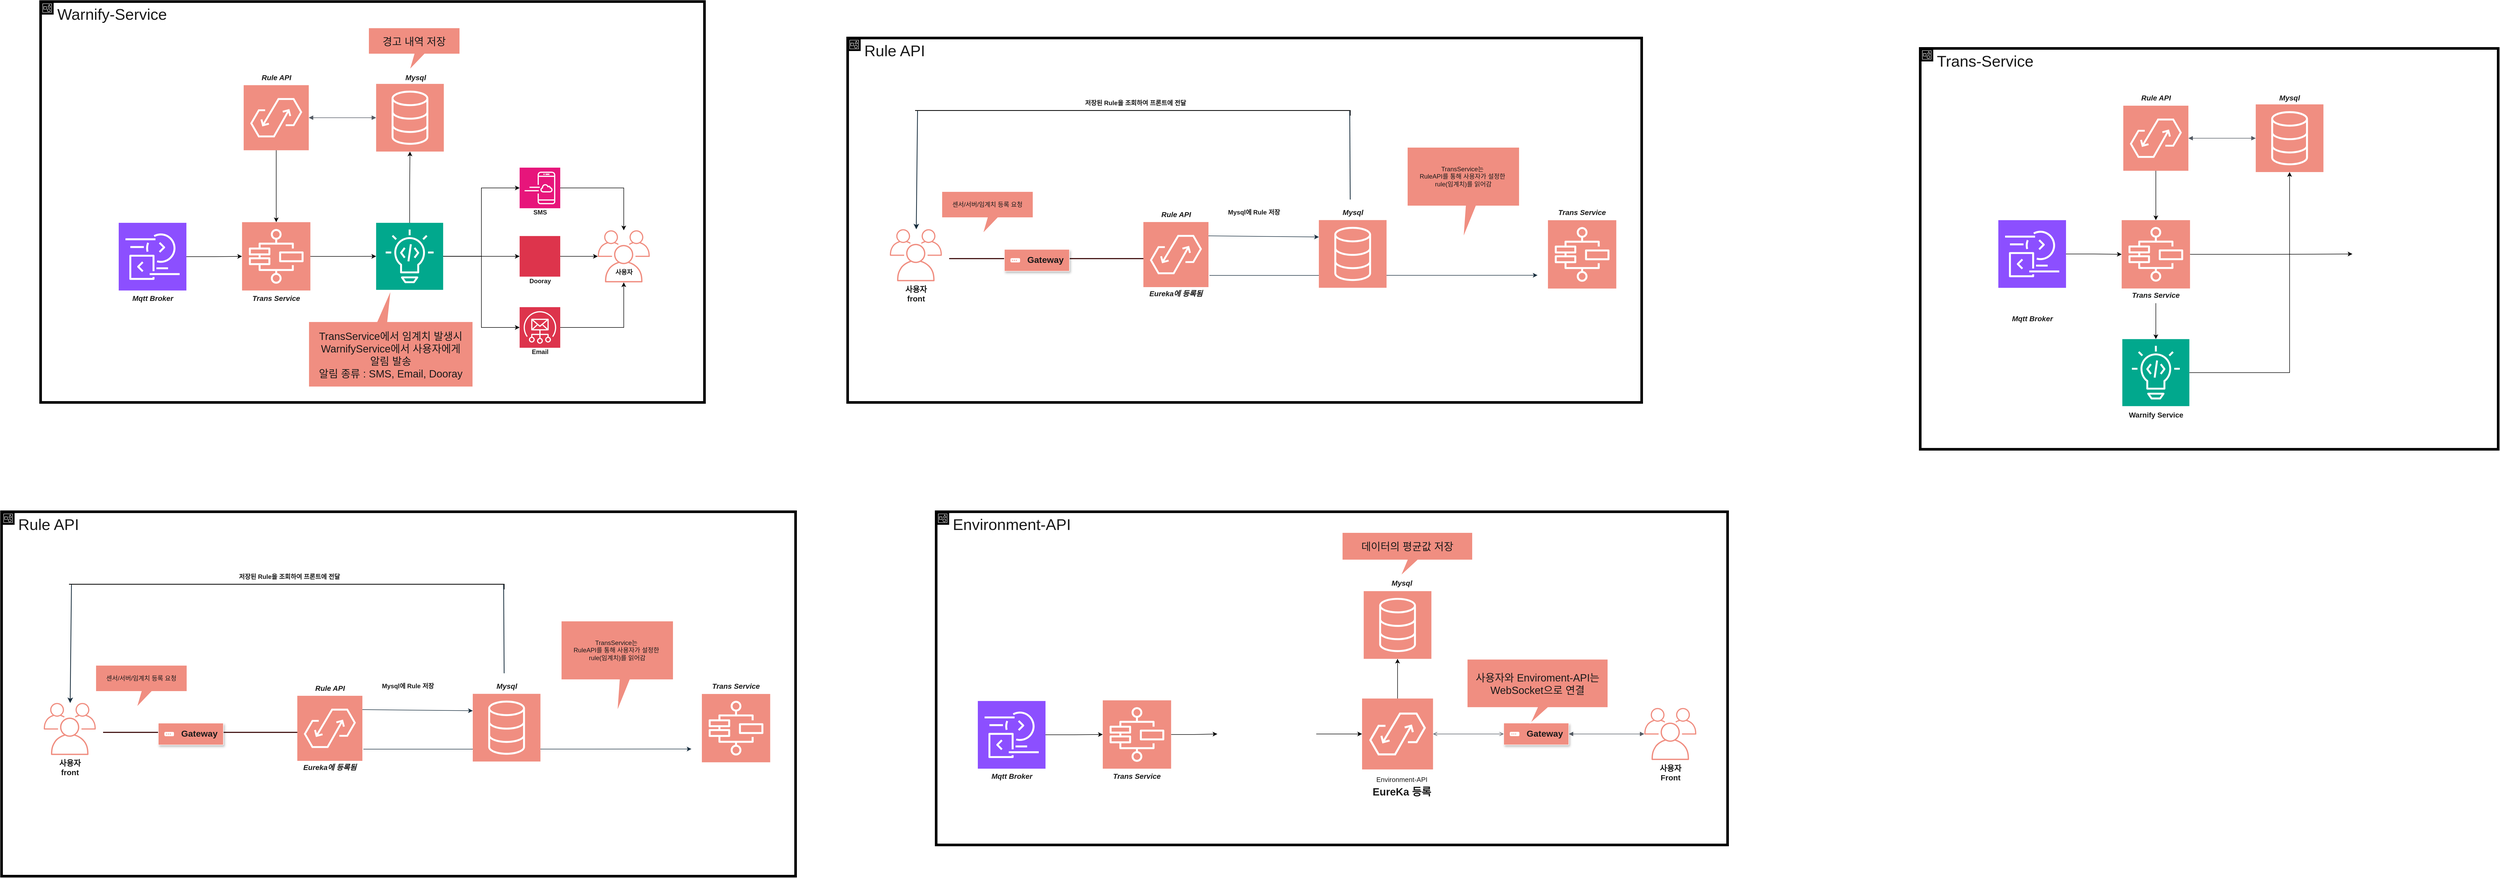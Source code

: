 <mxfile version="27.1.4" pages="2">
  <diagram id="6_MRbrQv16TPBseHlP9C" name="페이지-1">
    <mxGraphModel dx="6780" dy="6220" grid="1" gridSize="10" guides="1" tooltips="1" connect="1" arrows="1" fold="1" page="1" pageScale="1" pageWidth="1600" pageHeight="900" math="0" shadow="0">
      <root>
        <mxCell id="0" />
        <mxCell id="1" parent="0" />
        <mxCell id="sI1st9zM_oRKqp5dQTi6-2" value="&lt;font style=&quot;font-size: 30px;&quot;&gt;Rule API&lt;/font&gt;" style="points=[[0,0],[0.25,0],[0.5,0],[0.75,0],[1,0],[1,0.25],[1,0.5],[1,0.75],[1,1],[0.75,1],[0.5,1],[0.25,1],[0,1],[0,0.75],[0,0.5],[0,0.25]];outlineConnect=0;html=1;whiteSpace=wrap;fontSize=12;fontStyle=0;container=1;pointerEvents=0;collapsible=0;recursiveResize=0;shape=mxgraph.aws4.group;grIcon=mxgraph.aws4.group_account;strokeColor=#000000;fillColor=none;verticalAlign=top;align=left;spacingLeft=30;fontColor=#1A1A1A;dashed=0;labelBackgroundColor=none;strokeWidth=5;" parent="1" vertex="1">
          <mxGeometry x="45" y="-770" width="1525" height="700" as="geometry" />
        </mxCell>
        <mxCell id="sI1st9zM_oRKqp5dQTi6-6" value="&lt;b&gt;&lt;font style=&quot;font-size: 15px;&quot;&gt;사용자&lt;br&gt;&lt;/font&gt;&lt;/b&gt;&lt;div&gt;&lt;b&gt;&lt;font style=&quot;font-size: 15px;&quot;&gt;front&lt;/font&gt;&lt;/b&gt;&lt;/div&gt;" style="sketch=0;outlineConnect=0;fontColor=#1A1A1A;strokeColor=none;fillColor=#F08E81;dashed=0;verticalLabelPosition=bottom;verticalAlign=top;align=center;html=1;fontSize=12;fontStyle=0;aspect=fixed;shape=mxgraph.aws4.illustration_users;pointerEvents=1;labelBackgroundColor=none;" parent="sI1st9zM_oRKqp5dQTi6-2" vertex="1">
          <mxGeometry x="81" y="367.25" width="100" height="100" as="geometry" />
        </mxCell>
        <mxCell id="RRJUKaXo5ImgAqwBO_Rm-33" value="TransService는&amp;nbsp;&lt;br&gt;RuleAPI를 통해 사용자가 설정한&amp;nbsp;&lt;div&gt;rule(임계치)를 읽어감&lt;/div&gt;" style="shape=callout;whiteSpace=wrap;html=1;perimeter=calloutPerimeter;size=60;position=0.52;labelBackgroundColor=none;fillColor=#F08E81;strokeColor=#FFFFFF;fontColor=#1A1A1A;" parent="sI1st9zM_oRKqp5dQTi6-2" vertex="1">
          <mxGeometry x="1075" y="210" width="215" height="172.5" as="geometry" />
        </mxCell>
        <mxCell id="sI1st9zM_oRKqp5dQTi6-14" value="" style="endArrow=classic;html=1;rounded=0;fontStyle=1;exitX=0;exitY=0.5;exitDx=0;exitDy=0;exitPerimeter=0;labelBackgroundColor=none;strokeColor=#182E3E;fontColor=default;entryX=0;entryY=0.25;entryDx=0;entryDy=0;entryPerimeter=0;" parent="sI1st9zM_oRKqp5dQTi6-2" target="sI1st9zM_oRKqp5dQTi6-33" edge="1">
          <mxGeometry width="50" height="50" relative="1" as="geometry">
            <mxPoint x="691.5" y="380.0" as="sourcePoint" />
            <mxPoint x="868" y="380.0" as="targetPoint" />
          </mxGeometry>
        </mxCell>
        <mxCell id="sI1st9zM_oRKqp5dQTi6-15" value="" style="endArrow=classic;html=1;rounded=0;fontStyle=1;labelBackgroundColor=none;strokeColor=#182E3E;fontColor=default;entryX=0.076;entryY=0.695;entryDx=0;entryDy=0;entryPerimeter=0;" parent="sI1st9zM_oRKqp5dQTi6-2" edge="1">
          <mxGeometry width="50" height="50" relative="1" as="geometry">
            <mxPoint x="695" y="456" as="sourcePoint" />
            <mxPoint x="1324.975" y="455.719" as="targetPoint" />
            <Array as="points">
              <mxPoint x="745" y="456" />
              <mxPoint x="845" y="456" />
            </Array>
          </mxGeometry>
        </mxCell>
        <mxCell id="sI1st9zM_oRKqp5dQTi6-19" value="" style="line;strokeWidth=2;html=1;labelBackgroundColor=none;fillColor=#F08E81;strokeColor=#330000;fontColor=#1A1A1A;" parent="sI1st9zM_oRKqp5dQTi6-2" vertex="1">
          <mxGeometry x="195" y="418.75" width="375" height="10" as="geometry" />
        </mxCell>
        <mxCell id="RRJUKaXo5ImgAqwBO_Rm-9" value="" style="strokeColor=#FFFFFF;shadow=1;strokeWidth=1;rounded=1;absoluteArcSize=1;arcSize=2;labelBackgroundColor=none;fillColor=#F08E81;fontColor=#1A1A1A;" parent="sI1st9zM_oRKqp5dQTi6-2" vertex="1">
          <mxGeometry x="301" y="406" width="125" height="42" as="geometry" />
        </mxCell>
        <mxCell id="RRJUKaXo5ImgAqwBO_Rm-10" value="&lt;font style=&quot;font-size: 17px;&quot;&gt;&lt;b style=&quot;&quot;&gt;Gateway&lt;/b&gt;&lt;/font&gt;" style="sketch=0;dashed=0;connectable=0;html=1;fillColor=#F08E81;strokeColor=none;shape=mxgraph.gcp2.gateway;part=1;labelPosition=right;verticalLabelPosition=middle;align=left;verticalAlign=middle;spacingLeft=5;fontSize=12;labelBackgroundColor=none;fontColor=#1A1A1A;" parent="RRJUKaXo5ImgAqwBO_Rm-9" vertex="1">
          <mxGeometry y="0.5" width="32" height="32" relative="1" as="geometry">
            <mxPoint x="5" y="-16" as="offset" />
          </mxGeometry>
        </mxCell>
        <mxCell id="sI1st9zM_oRKqp5dQTi6-20" value="&lt;div&gt;센서/서버/임계치 등록 요청&lt;/div&gt;" style="shape=callout;whiteSpace=wrap;html=1;perimeter=calloutPerimeter;position2=0.45;labelBackgroundColor=none;fillColor=#F08E81;strokeColor=#FFFFFF;fontColor=#1A1A1A;" parent="sI1st9zM_oRKqp5dQTi6-2" vertex="1">
          <mxGeometry x="181" y="295" width="175" height="80" as="geometry" />
        </mxCell>
        <mxCell id="sI1st9zM_oRKqp5dQTi6-21" value="Mysql에 Rule 저장" style="text;html=1;align=center;verticalAlign=middle;whiteSpace=wrap;rounded=0;fontStyle=1;labelBackgroundColor=none;fontColor=#1A1A1A;" parent="sI1st9zM_oRKqp5dQTi6-2" vertex="1">
          <mxGeometry x="693" y="320" width="175" height="30" as="geometry" />
        </mxCell>
        <mxCell id="sI1st9zM_oRKqp5dQTi6-25" value="저장된 Rule을 조회하여 프론트에 전달" style="text;html=1;align=center;verticalAlign=middle;whiteSpace=wrap;rounded=0;fontStyle=1;labelBackgroundColor=none;fontColor=#1A1A1A;" parent="sI1st9zM_oRKqp5dQTi6-2" vertex="1">
          <mxGeometry x="432.5" y="110" width="240" height="30" as="geometry" />
        </mxCell>
        <mxCell id="sI1st9zM_oRKqp5dQTi6-27" value="" style="sketch=0;points=[[0,0,0],[0.25,0,0],[0.5,0,0],[0.75,0,0],[1,0,0],[0,1,0],[0.25,1,0],[0.5,1,0],[0.75,1,0],[1,1,0],[0,0.25,0],[0,0.5,0],[0,0.75,0],[1,0.25,0],[1,0.5,0],[1,0.75,0]];outlineConnect=0;fontColor=#1A1A1A;fillColor=#F08E81;strokeColor=#FFFFFF;dashed=0;verticalLabelPosition=bottom;verticalAlign=top;align=center;html=1;fontSize=12;fontStyle=0;aspect=fixed;shape=mxgraph.aws4.resourceIcon;resIcon=mxgraph.aws4.step_functions;labelBackgroundColor=none;" parent="sI1st9zM_oRKqp5dQTi6-2" vertex="1">
          <mxGeometry x="1345" y="350" width="131.25" height="131.25" as="geometry" />
        </mxCell>
        <mxCell id="sI1st9zM_oRKqp5dQTi6-28" value="&lt;span style=&quot;font-size: 14px;&quot;&gt;&lt;b&gt;&lt;i&gt;Trans Service&lt;/i&gt;&lt;/b&gt;&lt;/span&gt;" style="text;html=1;align=center;verticalAlign=middle;whiteSpace=wrap;rounded=0;labelBackgroundColor=none;fontColor=#1A1A1A;" parent="sI1st9zM_oRKqp5dQTi6-2" vertex="1">
          <mxGeometry x="1358.12" y="320" width="105" height="30" as="geometry" />
        </mxCell>
        <mxCell id="sI1st9zM_oRKqp5dQTi6-31" value="" style="group;labelBackgroundColor=none;fontColor=#1A1A1A;" parent="sI1st9zM_oRKqp5dQTi6-2" vertex="1" connectable="0">
          <mxGeometry x="568" y="323.5" width="125" height="182.5" as="geometry" />
        </mxCell>
        <mxCell id="sI1st9zM_oRKqp5dQTi6-8" value="" style="sketch=0;points=[[0,0,0],[0.25,0,0],[0.5,0,0],[0.75,0,0],[1,0,0],[0,1,0],[0.25,1,0],[0.5,1,0],[0.75,1,0],[1,1,0],[0,0.25,0],[0,0.5,0],[0,0.75,0],[1,0.25,0],[1,0.5,0],[1,0.75,0]];outlineConnect=0;fontColor=#1A1A1A;fillColor=#F08E81;strokeColor=#FFFFFF;dashed=0;verticalLabelPosition=bottom;verticalAlign=top;align=center;html=1;fontSize=12;fontStyle=0;aspect=fixed;shape=mxgraph.aws4.resourceIcon;resIcon=mxgraph.aws4.appflow;labelBackgroundColor=none;" parent="sI1st9zM_oRKqp5dQTi6-31" vertex="1">
          <mxGeometry y="30" width="125" height="125" as="geometry" />
        </mxCell>
        <mxCell id="sI1st9zM_oRKqp5dQTi6-11" value="&lt;font style=&quot;font-size: 14px;&quot;&gt;&lt;b&gt;&lt;i&gt;Rule API&lt;/i&gt;&lt;/b&gt;&lt;/font&gt;" style="text;html=1;align=center;verticalAlign=middle;whiteSpace=wrap;rounded=0;labelBackgroundColor=none;fontColor=#1A1A1A;" parent="sI1st9zM_oRKqp5dQTi6-31" vertex="1">
          <mxGeometry x="32.5" width="60" height="30" as="geometry" />
        </mxCell>
        <mxCell id="sI1st9zM_oRKqp5dQTi6-17" value="&lt;font style=&quot;font-size: 14px;&quot;&gt;&lt;b&gt;&lt;i&gt;Eureka에 등록됨&lt;/i&gt;&lt;/b&gt;&lt;/font&gt;" style="text;html=1;align=center;verticalAlign=middle;whiteSpace=wrap;rounded=0;labelBackgroundColor=none;fontColor=#1A1A1A;" parent="sI1st9zM_oRKqp5dQTi6-31" vertex="1">
          <mxGeometry x="2.25" y="152.5" width="120.5" height="30" as="geometry" />
        </mxCell>
        <mxCell id="sI1st9zM_oRKqp5dQTi6-23" value="" style="shape=partialRectangle;whiteSpace=wrap;html=1;top=0;left=0;fillColor=none;direction=west;rotation=0;flipV=0;flipH=1;labelBackgroundColor=none;strokeColor=#000000;fontColor=#1A1A1A;strokeWidth=1.5;" parent="sI1st9zM_oRKqp5dQTi6-2" vertex="1">
          <mxGeometry x="130" y="139" width="835" height="9.099" as="geometry" />
        </mxCell>
        <mxCell id="sI1st9zM_oRKqp5dQTi6-24" value="" style="endArrow=classic;html=1;rounded=0;labelBackgroundColor=none;strokeColor=#182E3E;fontColor=default;strokeWidth=1.5;" parent="sI1st9zM_oRKqp5dQTi6-2" target="sI1st9zM_oRKqp5dQTi6-6" edge="1">
          <mxGeometry width="50" height="50" relative="1" as="geometry">
            <mxPoint x="134" y="139.91" as="sourcePoint" />
            <mxPoint x="134" y="240" as="targetPoint" />
          </mxGeometry>
        </mxCell>
        <mxCell id="sI1st9zM_oRKqp5dQTi6-26" value="" style="endArrow=none;html=1;rounded=0;labelBackgroundColor=none;strokeColor=#182E3E;fontColor=default;strokeWidth=1.5;" parent="sI1st9zM_oRKqp5dQTi6-2" edge="1">
          <mxGeometry width="50" height="50" relative="1" as="geometry">
            <mxPoint x="965" y="310" as="sourcePoint" />
            <mxPoint x="964" y="139.91" as="targetPoint" />
          </mxGeometry>
        </mxCell>
        <mxCell id="sI1st9zM_oRKqp5dQTi6-33" value="" style="sketch=0;points=[[0,0,0],[0.25,0,0],[0.5,0,0],[0.75,0,0],[1,0,0],[0,1,0],[0.25,1,0],[0.5,1,0],[0.75,1,0],[1,1,0],[0,0.25,0],[0,0.5,0],[0,0.75,0],[1,0.25,0],[1,0.5,0],[1,0.75,0]];outlineConnect=0;fontColor=#1A1A1A;fillColor=#F08E81;strokeColor=#FFFFFF;dashed=0;verticalLabelPosition=bottom;verticalAlign=top;align=center;html=1;fontSize=12;fontStyle=0;aspect=fixed;shape=mxgraph.aws4.resourceIcon;resIcon=mxgraph.aws4.database;labelBackgroundColor=none;" parent="sI1st9zM_oRKqp5dQTi6-2" vertex="1">
          <mxGeometry x="905" y="349.75" width="130" height="130" as="geometry" />
        </mxCell>
        <mxCell id="sI1st9zM_oRKqp5dQTi6-34" value="&lt;span style=&quot;font-size: 14px;&quot;&gt;&lt;b&gt;&lt;i&gt;Mysql&lt;/i&gt;&lt;/b&gt;&lt;/span&gt;" style="text;html=1;align=center;verticalAlign=middle;whiteSpace=wrap;rounded=0;labelBackgroundColor=none;fontColor=#1A1A1A;" parent="sI1st9zM_oRKqp5dQTi6-2" vertex="1">
          <mxGeometry x="917.5" y="319.75" width="105" height="30" as="geometry" />
        </mxCell>
        <mxCell id="zJGVWxS1CItOh0kWSi4w-1" value="&lt;font style=&quot;font-size: 30px;&quot;&gt;Warnify-Service&lt;/font&gt;" style="points=[[0,0],[0.25,0],[0.5,0],[0.75,0],[1,0],[1,0.25],[1,0.5],[1,0.75],[1,1],[0.75,1],[0.5,1],[0.25,1],[0,1],[0,0.75],[0,0.5],[0,0.25]];outlineConnect=0;html=1;whiteSpace=wrap;fontSize=12;fontStyle=0;container=1;pointerEvents=0;collapsible=0;recursiveResize=0;shape=mxgraph.aws4.group;grIcon=mxgraph.aws4.group_account;strokeColor=#000000;fillColor=none;verticalAlign=top;align=left;spacingLeft=30;fontColor=#1A1A1A;dashed=0;labelBackgroundColor=none;strokeWidth=5;" vertex="1" parent="1">
          <mxGeometry x="120" y="-1750" width="1275" height="770" as="geometry" />
        </mxCell>
        <mxCell id="zJGVWxS1CItOh0kWSi4w-2" value="" style="sketch=0;outlineConnect=0;fontColor=#1A1A1A;strokeColor=none;fillColor=#F08E81;dashed=0;verticalLabelPosition=bottom;verticalAlign=top;align=center;html=1;fontSize=12;fontStyle=0;aspect=fixed;shape=mxgraph.aws4.illustration_users;pointerEvents=1;labelBackgroundColor=none;" vertex="1" parent="zJGVWxS1CItOh0kWSi4w-1">
          <mxGeometry x="1070" y="439.37" width="100" height="100" as="geometry" />
        </mxCell>
        <mxCell id="zJGVWxS1CItOh0kWSi4w-3" value="&lt;font style=&quot;font-size: 20px;&quot;&gt;TransService에서 임계치 발생시&lt;/font&gt;&lt;div&gt;&lt;font style=&quot;font-size: 20px;&quot;&gt;WarnifyService에서 사용자에게&lt;/font&gt;&lt;/div&gt;&lt;div&gt;&lt;font style=&quot;font-size: 20px;&quot;&gt;알림 발송&lt;/font&gt;&lt;/div&gt;&lt;div&gt;&lt;font style=&quot;font-size: 20px;&quot;&gt;알림 종류 : SMS, Email, Dooray&lt;/font&gt;&lt;/div&gt;" style="shape=callout;whiteSpace=wrap;html=1;perimeter=calloutPerimeter;size=60;position=0.52;labelBackgroundColor=none;fillColor=#F08E81;strokeColor=#FFFFFF;fontColor=#1A1A1A;direction=west;" vertex="1" parent="zJGVWxS1CItOh0kWSi4w-1">
          <mxGeometry x="515.01" y="555" width="315" height="185" as="geometry" />
        </mxCell>
        <mxCell id="zJGVWxS1CItOh0kWSi4w-10" value="사용자" style="text;html=1;align=center;verticalAlign=middle;whiteSpace=wrap;rounded=0;fontStyle=1;labelBackgroundColor=none;fontColor=#1A1A1A;" vertex="1" parent="zJGVWxS1CItOh0kWSi4w-1">
          <mxGeometry x="1097.5" y="511.74" width="45" height="16.63" as="geometry" />
        </mxCell>
        <mxCell id="zJGVWxS1CItOh0kWSi4w-12" value="" style="sketch=0;points=[[0,0,0],[0.25,0,0],[0.5,0,0],[0.75,0,0],[1,0,0],[0,1,0],[0.25,1,0],[0.5,1,0],[0.75,1,0],[1,1,0],[0,0.25,0],[0,0.5,0],[0,0.75,0],[1,0.25,0],[1,0.5,0],[1,0.75,0]];outlineConnect=0;fontColor=#1A1A1A;fillColor=#F08E81;strokeColor=#FFFFFF;dashed=0;verticalLabelPosition=bottom;verticalAlign=top;align=center;html=1;fontSize=12;fontStyle=0;aspect=fixed;shape=mxgraph.aws4.resourceIcon;resIcon=mxgraph.aws4.step_functions;labelBackgroundColor=none;" vertex="1" parent="zJGVWxS1CItOh0kWSi4w-1">
          <mxGeometry x="386.88" y="423.75" width="131.25" height="131.25" as="geometry" />
        </mxCell>
        <mxCell id="zJGVWxS1CItOh0kWSi4w-13" value="&lt;span style=&quot;font-size: 14px;&quot;&gt;&lt;b&gt;&lt;i&gt;Trans Service&lt;/i&gt;&lt;/b&gt;&lt;/span&gt;" style="text;html=1;align=center;verticalAlign=middle;whiteSpace=wrap;rounded=0;labelBackgroundColor=none;fontColor=#1A1A1A;" vertex="1" parent="zJGVWxS1CItOh0kWSi4w-1">
          <mxGeometry x="400.01" y="555" width="105" height="30" as="geometry" />
        </mxCell>
        <mxCell id="zJGVWxS1CItOh0kWSi4w-14" value="" style="group;labelBackgroundColor=none;fontColor=#1A1A1A;" vertex="1" connectable="0" parent="zJGVWxS1CItOh0kWSi4w-1">
          <mxGeometry x="390.01" y="130.62" width="125" height="182.5" as="geometry" />
        </mxCell>
        <mxCell id="zJGVWxS1CItOh0kWSi4w-15" value="" style="sketch=0;points=[[0,0,0],[0.25,0,0],[0.5,0,0],[0.75,0,0],[1,0,0],[0,1,0],[0.25,1,0],[0.5,1,0],[0.75,1,0],[1,1,0],[0,0.25,0],[0,0.5,0],[0,0.75,0],[1,0.25,0],[1,0.5,0],[1,0.75,0]];outlineConnect=0;fontColor=#1A1A1A;fillColor=#F08E81;strokeColor=#FFFFFF;dashed=0;verticalLabelPosition=bottom;verticalAlign=top;align=center;html=1;fontSize=12;fontStyle=0;aspect=fixed;shape=mxgraph.aws4.resourceIcon;resIcon=mxgraph.aws4.appflow;labelBackgroundColor=none;" vertex="1" parent="zJGVWxS1CItOh0kWSi4w-14">
          <mxGeometry y="30" width="125" height="125" as="geometry" />
        </mxCell>
        <mxCell id="zJGVWxS1CItOh0kWSi4w-16" value="&lt;font style=&quot;font-size: 14px;&quot;&gt;&lt;b&gt;&lt;i&gt;Rule API&lt;/i&gt;&lt;/b&gt;&lt;/font&gt;" style="text;html=1;align=center;verticalAlign=middle;whiteSpace=wrap;rounded=0;labelBackgroundColor=none;fontColor=#1A1A1A;" vertex="1" parent="zJGVWxS1CItOh0kWSi4w-14">
          <mxGeometry x="32.5" width="60" height="30" as="geometry" />
        </mxCell>
        <mxCell id="zJGVWxS1CItOh0kWSi4w-21" value="" style="sketch=0;points=[[0,0,0],[0.25,0,0],[0.5,0,0],[0.75,0,0],[1,0,0],[0,1,0],[0.25,1,0],[0.5,1,0],[0.75,1,0],[1,1,0],[0,0.25,0],[0,0.5,0],[0,0.75,0],[1,0.25,0],[1,0.5,0],[1,0.75,0]];outlineConnect=0;fontColor=#1A1A1A;fillColor=#F08E81;strokeColor=#FFFFFF;dashed=0;verticalLabelPosition=bottom;verticalAlign=top;align=center;html=1;fontSize=12;fontStyle=0;aspect=fixed;shape=mxgraph.aws4.resourceIcon;resIcon=mxgraph.aws4.database;labelBackgroundColor=none;" vertex="1" parent="zJGVWxS1CItOh0kWSi4w-1">
          <mxGeometry x="644.38" y="158.12" width="130" height="130" as="geometry" />
        </mxCell>
        <mxCell id="zJGVWxS1CItOh0kWSi4w-22" value="&lt;span style=&quot;font-size: 14px;&quot;&gt;&lt;b&gt;&lt;i&gt;Mysql&lt;/i&gt;&lt;/b&gt;&lt;/span&gt;" style="text;html=1;align=center;verticalAlign=middle;whiteSpace=wrap;rounded=0;labelBackgroundColor=none;fontColor=#1A1A1A;" vertex="1" parent="zJGVWxS1CItOh0kWSi4w-1">
          <mxGeometry x="668.13" y="130.62" width="105" height="30" as="geometry" />
        </mxCell>
        <mxCell id="zJGVWxS1CItOh0kWSi4w-40" style="edgeStyle=orthogonalEdgeStyle;rounded=0;orthogonalLoop=1;jettySize=auto;html=1;" edge="1" parent="zJGVWxS1CItOh0kWSi4w-1" source="zJGVWxS1CItOh0kWSi4w-26" target="zJGVWxS1CItOh0kWSi4w-24">
          <mxGeometry relative="1" as="geometry" />
        </mxCell>
        <mxCell id="zJGVWxS1CItOh0kWSi4w-26" value="" style="sketch=0;points=[[0,0,0],[0.25,0,0],[0.5,0,0],[0.75,0,0],[1,0,0],[0,1,0],[0.25,1,0],[0.5,1,0],[0.75,1,0],[1,1,0],[0,0.25,0],[0,0.5,0],[0,0.75,0],[1,0.25,0],[1,0.5,0],[1,0.75,0]];outlineConnect=0;fontColor=#232F3E;fillColor=#01A88D;strokeColor=#ffffff;dashed=0;verticalLabelPosition=bottom;verticalAlign=top;align=center;html=1;fontSize=12;fontStyle=0;aspect=fixed;shape=mxgraph.aws4.resourceIcon;resIcon=mxgraph.aws4.codeguru_2;" vertex="1" parent="zJGVWxS1CItOh0kWSi4w-1">
          <mxGeometry x="644.38" y="425" width="128.75" height="128.75" as="geometry" />
        </mxCell>
        <mxCell id="zJGVWxS1CItOh0kWSi4w-33" style="edgeStyle=orthogonalEdgeStyle;rounded=0;orthogonalLoop=1;jettySize=auto;html=1;" edge="1" parent="zJGVWxS1CItOh0kWSi4w-1" source="zJGVWxS1CItOh0kWSi4w-27" target="zJGVWxS1CItOh0kWSi4w-12">
          <mxGeometry relative="1" as="geometry" />
        </mxCell>
        <mxCell id="zJGVWxS1CItOh0kWSi4w-27" value="" style="sketch=0;points=[[0,0,0],[0.25,0,0],[0.5,0,0],[0.75,0,0],[1,0,0],[0,1,0],[0.25,1,0],[0.5,1,0],[0.75,1,0],[1,1,0],[0,0.25,0],[0,0.5,0],[0,0.75,0],[1,0.25,0],[1,0.5,0],[1,0.75,0]];outlineConnect=0;fontColor=#232F3E;fillColor=#8C4FFF;strokeColor=#ffffff;dashed=0;verticalLabelPosition=bottom;verticalAlign=top;align=center;html=1;fontSize=12;fontStyle=0;aspect=fixed;shape=mxgraph.aws4.resourceIcon;resIcon=mxgraph.aws4.data_exchange;" vertex="1" parent="zJGVWxS1CItOh0kWSi4w-1">
          <mxGeometry x="150" y="425" width="130" height="130" as="geometry" />
        </mxCell>
        <mxCell id="zJGVWxS1CItOh0kWSi4w-28" value="&lt;span style=&quot;font-size: 14px;&quot;&gt;&lt;b&gt;&lt;i&gt;Mqtt Broker&lt;/i&gt;&lt;/b&gt;&lt;/span&gt;" style="text;html=1;align=center;verticalAlign=middle;whiteSpace=wrap;rounded=0;labelBackgroundColor=none;fontColor=#1A1A1A;" vertex="1" parent="zJGVWxS1CItOh0kWSi4w-1">
          <mxGeometry x="162.5" y="555" width="105" height="30" as="geometry" />
        </mxCell>
        <mxCell id="zJGVWxS1CItOh0kWSi4w-46" style="edgeStyle=orthogonalEdgeStyle;rounded=0;orthogonalLoop=1;jettySize=auto;html=1;" edge="1" parent="zJGVWxS1CItOh0kWSi4w-1" source="zJGVWxS1CItOh0kWSi4w-30" target="zJGVWxS1CItOh0kWSi4w-2">
          <mxGeometry relative="1" as="geometry" />
        </mxCell>
        <mxCell id="zJGVWxS1CItOh0kWSi4w-30" value="" style="sketch=0;points=[[0,0,0],[0.25,0,0],[0.5,0,0],[0.75,0,0],[1,0,0],[0,1,0],[0.25,1,0],[0.5,1,0],[0.75,1,0],[1,1,0],[0,0.25,0],[0,0.5,0],[0,0.75,0],[1,0.25,0],[1,0.5,0],[1,0.75,0]];outlineConnect=0;fontColor=#232F3E;fillColor=#E7157B;strokeColor=#ffffff;dashed=0;verticalLabelPosition=bottom;verticalAlign=top;align=center;html=1;fontSize=12;fontStyle=0;aspect=fixed;shape=mxgraph.aws4.resourceIcon;resIcon=mxgraph.aws4.mobile_application;" vertex="1" parent="zJGVWxS1CItOh0kWSi4w-1">
          <mxGeometry x="920" y="319" width="78" height="78" as="geometry" />
        </mxCell>
        <mxCell id="zJGVWxS1CItOh0kWSi4w-44" style="edgeStyle=orthogonalEdgeStyle;rounded=0;orthogonalLoop=1;jettySize=auto;html=1;" edge="1" parent="zJGVWxS1CItOh0kWSi4w-1" source="zJGVWxS1CItOh0kWSi4w-24" target="zJGVWxS1CItOh0kWSi4w-2">
          <mxGeometry relative="1" as="geometry" />
        </mxCell>
        <mxCell id="zJGVWxS1CItOh0kWSi4w-24" value="" style="sketch=0;points=[[0,0,0],[0.25,0,0],[0.5,0,0],[0.75,0,0],[1,0,0],[0,1,0],[0.25,1,0],[0.5,1,0],[0.75,1,0],[1,1,0],[0,0.25,0],[0,0.5,0],[0,0.75,0],[1,0.25,0],[1,0.5,0],[1,0.75,0]];outlineConnect=0;fontColor=#232F3E;fillColor=#DD344C;strokeColor=#ffffff;dashed=0;verticalLabelPosition=bottom;verticalAlign=top;align=center;html=1;fontSize=12;fontStyle=0;aspect=fixed;shape=mxgraph.aws4.resourceIcon;resIcon=mxgraph.aws4.end_user_messaging;" vertex="1" parent="zJGVWxS1CItOh0kWSi4w-1">
          <mxGeometry x="920" y="450.37" width="78" height="78" as="geometry" />
        </mxCell>
        <mxCell id="zJGVWxS1CItOh0kWSi4w-45" style="edgeStyle=orthogonalEdgeStyle;rounded=0;orthogonalLoop=1;jettySize=auto;html=1;" edge="1" parent="zJGVWxS1CItOh0kWSi4w-1" source="zJGVWxS1CItOh0kWSi4w-23" target="zJGVWxS1CItOh0kWSi4w-2">
          <mxGeometry relative="1" as="geometry" />
        </mxCell>
        <mxCell id="zJGVWxS1CItOh0kWSi4w-23" value="" style="sketch=0;points=[[0,0,0],[0.25,0,0],[0.5,0,0],[0.75,0,0],[1,0,0],[0,1,0],[0.25,1,0],[0.5,1,0],[0.75,1,0],[1,1,0],[0,0.25,0],[0,0.5,0],[0,0.75,0],[1,0.25,0],[1,0.5,0],[1,0.75,0]];outlineConnect=0;fontColor=#232F3E;fillColor=#DD344C;strokeColor=#ffffff;dashed=0;verticalLabelPosition=bottom;verticalAlign=top;align=center;html=1;fontSize=12;fontStyle=0;aspect=fixed;shape=mxgraph.aws4.resourceIcon;resIcon=mxgraph.aws4.simple_email_service;" vertex="1" parent="zJGVWxS1CItOh0kWSi4w-1">
          <mxGeometry x="920" y="587" width="78" height="78" as="geometry" />
        </mxCell>
        <mxCell id="zJGVWxS1CItOh0kWSi4w-34" style="edgeStyle=orthogonalEdgeStyle;rounded=0;orthogonalLoop=1;jettySize=auto;html=1;entryX=0;entryY=0.5;entryDx=0;entryDy=0;entryPerimeter=0;" edge="1" parent="zJGVWxS1CItOh0kWSi4w-1" source="zJGVWxS1CItOh0kWSi4w-12" target="zJGVWxS1CItOh0kWSi4w-26">
          <mxGeometry relative="1" as="geometry" />
        </mxCell>
        <mxCell id="zJGVWxS1CItOh0kWSi4w-35" style="edgeStyle=orthogonalEdgeStyle;rounded=0;orthogonalLoop=1;jettySize=auto;html=1;" edge="1" parent="zJGVWxS1CItOh0kWSi4w-1" source="zJGVWxS1CItOh0kWSi4w-15" target="zJGVWxS1CItOh0kWSi4w-12">
          <mxGeometry relative="1" as="geometry" />
        </mxCell>
        <mxCell id="zJGVWxS1CItOh0kWSi4w-36" value="" style="edgeStyle=orthogonalEdgeStyle;html=1;endArrow=block;elbow=vertical;startArrow=block;startFill=1;endFill=1;strokeColor=#545B64;rounded=0;entryX=0;entryY=0.5;entryDx=0;entryDy=0;entryPerimeter=0;exitX=1;exitY=0.5;exitDx=0;exitDy=0;exitPerimeter=0;" edge="1" parent="zJGVWxS1CItOh0kWSi4w-1" source="zJGVWxS1CItOh0kWSi4w-15" target="zJGVWxS1CItOh0kWSi4w-21">
          <mxGeometry width="100" relative="1" as="geometry">
            <mxPoint x="660" y="495" as="sourcePoint" />
            <mxPoint x="760" y="495" as="targetPoint" />
          </mxGeometry>
        </mxCell>
        <mxCell id="zJGVWxS1CItOh0kWSi4w-39" style="edgeStyle=orthogonalEdgeStyle;rounded=0;orthogonalLoop=1;jettySize=auto;html=1;entryX=0;entryY=0.5;entryDx=0;entryDy=0;entryPerimeter=0;" edge="1" parent="zJGVWxS1CItOh0kWSi4w-1" source="zJGVWxS1CItOh0kWSi4w-26" target="zJGVWxS1CItOh0kWSi4w-30">
          <mxGeometry relative="1" as="geometry" />
        </mxCell>
        <mxCell id="zJGVWxS1CItOh0kWSi4w-41" style="edgeStyle=orthogonalEdgeStyle;rounded=0;orthogonalLoop=1;jettySize=auto;html=1;entryX=0;entryY=0.5;entryDx=0;entryDy=0;entryPerimeter=0;" edge="1" parent="zJGVWxS1CItOh0kWSi4w-1" source="zJGVWxS1CItOh0kWSi4w-26" target="zJGVWxS1CItOh0kWSi4w-23">
          <mxGeometry relative="1" as="geometry" />
        </mxCell>
        <mxCell id="zJGVWxS1CItOh0kWSi4w-47" value="SMS" style="text;html=1;align=center;verticalAlign=middle;whiteSpace=wrap;rounded=0;fontStyle=1;labelBackgroundColor=none;fontColor=#1A1A1A;" vertex="1" parent="zJGVWxS1CItOh0kWSi4w-1">
          <mxGeometry x="936.5" y="397" width="45" height="16.63" as="geometry" />
        </mxCell>
        <mxCell id="zJGVWxS1CItOh0kWSi4w-48" value="Dooray" style="text;html=1;align=center;verticalAlign=middle;whiteSpace=wrap;rounded=0;fontStyle=1;labelBackgroundColor=none;fontColor=#1A1A1A;" vertex="1" parent="zJGVWxS1CItOh0kWSi4w-1">
          <mxGeometry x="936.5" y="528.37" width="45" height="16.63" as="geometry" />
        </mxCell>
        <mxCell id="zJGVWxS1CItOh0kWSi4w-49" value="Email" style="text;html=1;align=center;verticalAlign=middle;whiteSpace=wrap;rounded=0;fontStyle=1;labelBackgroundColor=none;fontColor=#1A1A1A;" vertex="1" parent="zJGVWxS1CItOh0kWSi4w-1">
          <mxGeometry x="936.5" y="665" width="45" height="16.63" as="geometry" />
        </mxCell>
        <mxCell id="zJGVWxS1CItOh0kWSi4w-53" style="edgeStyle=orthogonalEdgeStyle;rounded=0;orthogonalLoop=1;jettySize=auto;html=1;exitX=0.5;exitY=0;exitDx=0;exitDy=0;exitPerimeter=0;entryX=0.5;entryY=1;entryDx=0;entryDy=0;entryPerimeter=0;" edge="1" parent="zJGVWxS1CItOh0kWSi4w-1" source="zJGVWxS1CItOh0kWSi4w-26" target="zJGVWxS1CItOh0kWSi4w-21">
          <mxGeometry relative="1" as="geometry" />
        </mxCell>
        <mxCell id="zJGVWxS1CItOh0kWSi4w-89" value="&lt;font style=&quot;font-size: 20px;&quot;&gt;경고 내역 저장&lt;/font&gt;" style="shape=callout;whiteSpace=wrap;html=1;perimeter=calloutPerimeter;position2=0.45;labelBackgroundColor=none;fillColor=#F08E81;strokeColor=#FFFFFF;fontColor=#1A1A1A;" vertex="1" parent="zJGVWxS1CItOh0kWSi4w-1">
          <mxGeometry x="630" y="50.62" width="175" height="80" as="geometry" />
        </mxCell>
        <mxCell id="zJGVWxS1CItOh0kWSi4w-55" value="&lt;font style=&quot;font-size: 30px;&quot;&gt;Environment-API&lt;/font&gt;" style="points=[[0,0],[0.25,0],[0.5,0],[0.75,0],[1,0],[1,0.25],[1,0.5],[1,0.75],[1,1],[0.75,1],[0.5,1],[0.25,1],[0,1],[0,0.75],[0,0.5],[0,0.25]];outlineConnect=0;html=1;whiteSpace=wrap;fontSize=12;fontStyle=0;container=1;pointerEvents=0;collapsible=0;recursiveResize=0;shape=mxgraph.aws4.group;grIcon=mxgraph.aws4.group_account;strokeColor=#000000;fillColor=none;verticalAlign=top;align=left;spacingLeft=30;fontColor=#1A1A1A;dashed=0;labelBackgroundColor=none;strokeWidth=5;" vertex="1" parent="1">
          <mxGeometry x="1840" y="-770" width="1520" height="640" as="geometry" />
        </mxCell>
        <mxCell id="zJGVWxS1CItOh0kWSi4w-56" value="&lt;b&gt;&lt;font style=&quot;font-size: 15px;&quot;&gt;사용자&lt;br&gt;&lt;/font&gt;&lt;/b&gt;&lt;div&gt;&lt;b&gt;&lt;font style=&quot;font-size: 15px;&quot;&gt;Front&lt;/font&gt;&lt;/b&gt;&lt;/div&gt;" style="sketch=0;outlineConnect=0;fontColor=#1A1A1A;strokeColor=none;fillColor=#F08E81;dashed=0;verticalLabelPosition=bottom;verticalAlign=top;align=center;html=1;fontSize=12;fontStyle=0;aspect=fixed;shape=mxgraph.aws4.illustration_users;pointerEvents=1;labelBackgroundColor=none;" vertex="1" parent="zJGVWxS1CItOh0kWSi4w-55">
          <mxGeometry x="1360" y="376.86" width="100" height="100" as="geometry" />
        </mxCell>
        <mxCell id="zJGVWxS1CItOh0kWSi4w-61" value="" style="strokeColor=#FFFFFF;shadow=1;strokeWidth=1;rounded=1;absoluteArcSize=1;arcSize=2;labelBackgroundColor=none;fillColor=#F08E81;fontColor=#1A1A1A;" vertex="1" parent="zJGVWxS1CItOh0kWSi4w-55">
          <mxGeometry x="1090" y="405.86" width="125" height="42" as="geometry" />
        </mxCell>
        <mxCell id="zJGVWxS1CItOh0kWSi4w-62" value="&lt;font style=&quot;font-size: 17px;&quot;&gt;&lt;b style=&quot;&quot;&gt;Gateway&lt;/b&gt;&lt;/font&gt;" style="sketch=0;dashed=0;connectable=0;html=1;fillColor=#F08E81;strokeColor=none;shape=mxgraph.gcp2.gateway;part=1;labelPosition=right;verticalLabelPosition=middle;align=left;verticalAlign=middle;spacingLeft=5;fontSize=12;labelBackgroundColor=none;fontColor=#1A1A1A;" vertex="1" parent="zJGVWxS1CItOh0kWSi4w-61">
          <mxGeometry y="0.5" width="32" height="32" relative="1" as="geometry">
            <mxPoint x="5" y="-16" as="offset" />
          </mxGeometry>
        </mxCell>
        <mxCell id="zJGVWxS1CItOh0kWSi4w-63" value="&lt;font style=&quot;font-size: 20px;&quot;&gt;사용자와 Enviroment-API는&lt;/font&gt;&lt;div&gt;&lt;font style=&quot;font-size: 20px;&quot;&gt;WebSocket으로 연결&lt;/font&gt;&lt;/div&gt;" style="shape=callout;whiteSpace=wrap;html=1;perimeter=calloutPerimeter;position2=0.45;labelBackgroundColor=none;fillColor=#F08E81;strokeColor=#FFFFFF;fontColor=#1A1A1A;" vertex="1" parent="zJGVWxS1CItOh0kWSi4w-55">
          <mxGeometry x="1020" y="283.42" width="270" height="122.44" as="geometry" />
        </mxCell>
        <mxCell id="zJGVWxS1CItOh0kWSi4w-64" value="&lt;font style=&quot;font-size: 20px;&quot;&gt;EureKa 등록&lt;/font&gt;" style="text;html=1;align=center;verticalAlign=middle;whiteSpace=wrap;rounded=0;fontStyle=1;labelBackgroundColor=none;fontColor=#1A1A1A;" vertex="1" parent="zJGVWxS1CItOh0kWSi4w-55">
          <mxGeometry x="806.5" y="522.44" width="175" height="30" as="geometry" />
        </mxCell>
        <mxCell id="zJGVWxS1CItOh0kWSi4w-230" style="edgeStyle=orthogonalEdgeStyle;rounded=0;orthogonalLoop=1;jettySize=auto;html=1;entryX=0;entryY=0.5;entryDx=0;entryDy=0;" edge="1" parent="zJGVWxS1CItOh0kWSi4w-55" source="zJGVWxS1CItOh0kWSi4w-66" target="zJGVWxS1CItOh0kWSi4w-229">
          <mxGeometry relative="1" as="geometry" />
        </mxCell>
        <mxCell id="zJGVWxS1CItOh0kWSi4w-66" value="" style="sketch=0;points=[[0,0,0],[0.25,0,0],[0.5,0,0],[0.75,0,0],[1,0,0],[0,1,0],[0.25,1,0],[0.5,1,0],[0.75,1,0],[1,1,0],[0,0.25,0],[0,0.5,0],[0,0.75,0],[1,0.25,0],[1,0.5,0],[1,0.75,0]];outlineConnect=0;fontColor=#1A1A1A;fillColor=#F08E81;strokeColor=#FFFFFF;dashed=0;verticalLabelPosition=bottom;verticalAlign=top;align=center;html=1;fontSize=12;fontStyle=0;aspect=fixed;shape=mxgraph.aws4.resourceIcon;resIcon=mxgraph.aws4.step_functions;labelBackgroundColor=none;" vertex="1" parent="zJGVWxS1CItOh0kWSi4w-55">
          <mxGeometry x="320" y="362.19" width="131.25" height="131.25" as="geometry" />
        </mxCell>
        <mxCell id="zJGVWxS1CItOh0kWSi4w-67" value="&lt;span style=&quot;font-size: 14px;&quot;&gt;&lt;b&gt;&lt;i&gt;Trans Service&lt;/i&gt;&lt;/b&gt;&lt;/span&gt;" style="text;html=1;align=center;verticalAlign=middle;whiteSpace=wrap;rounded=0;labelBackgroundColor=none;fontColor=#1A1A1A;" vertex="1" parent="zJGVWxS1CItOh0kWSi4w-55">
          <mxGeometry x="333.13" y="493.44" width="105" height="30" as="geometry" />
        </mxCell>
        <mxCell id="zJGVWxS1CItOh0kWSi4w-75" value="" style="sketch=0;points=[[0,0,0],[0.25,0,0],[0.5,0,0],[0.75,0,0],[1,0,0],[0,1,0],[0.25,1,0],[0.5,1,0],[0.75,1,0],[1,1,0],[0,0.25,0],[0,0.5,0],[0,0.75,0],[1,0.25,0],[1,0.5,0],[1,0.75,0]];outlineConnect=0;fontColor=#1A1A1A;fillColor=#F08E81;strokeColor=#FFFFFF;dashed=0;verticalLabelPosition=bottom;verticalAlign=top;align=center;html=1;fontSize=12;fontStyle=0;aspect=fixed;shape=mxgraph.aws4.resourceIcon;resIcon=mxgraph.aws4.database;labelBackgroundColor=none;" vertex="1" parent="zJGVWxS1CItOh0kWSi4w-55">
          <mxGeometry x="821.14" y="152.44" width="130" height="130" as="geometry" />
        </mxCell>
        <mxCell id="zJGVWxS1CItOh0kWSi4w-76" value="&lt;span style=&quot;font-size: 14px;&quot;&gt;&lt;b&gt;&lt;i&gt;Mysql&lt;/i&gt;&lt;/b&gt;&lt;/span&gt;" style="text;html=1;align=center;verticalAlign=middle;whiteSpace=wrap;rounded=0;labelBackgroundColor=none;fontColor=#1A1A1A;" vertex="1" parent="zJGVWxS1CItOh0kWSi4w-55">
          <mxGeometry x="841.5" y="122.44" width="105" height="30" as="geometry" />
        </mxCell>
        <mxCell id="zJGVWxS1CItOh0kWSi4w-77" value="" style="group;labelBackgroundColor=none;fontColor=#1A1A1A;" vertex="1" connectable="0" parent="zJGVWxS1CItOh0kWSi4w-55">
          <mxGeometry x="818" y="324.88" width="152" height="205.87" as="geometry" />
        </mxCell>
        <mxCell id="zJGVWxS1CItOh0kWSi4w-78" value="" style="sketch=0;points=[[0,0,0],[0.25,0,0],[0.5,0,0],[0.75,0,0],[1,0,0],[0,1,0],[0.25,1,0],[0.5,1,0],[0.75,1,0],[1,1,0],[0,0.25,0],[0,0.5,0],[0,0.75,0],[1,0.25,0],[1,0.5,0],[1,0.75,0]];outlineConnect=0;fontColor=#1A1A1A;fillColor=#F08E81;strokeColor=#FFFFFF;dashed=0;verticalLabelPosition=bottom;verticalAlign=top;align=center;html=1;fontSize=12;fontStyle=0;aspect=fixed;shape=mxgraph.aws4.resourceIcon;resIcon=mxgraph.aws4.appflow;labelBackgroundColor=none;" vertex="1" parent="zJGVWxS1CItOh0kWSi4w-77">
          <mxGeometry y="33.842" width="136.274" height="136.274" as="geometry" />
        </mxCell>
        <mxCell id="zJGVWxS1CItOh0kWSi4w-80" value="&lt;span style=&quot;text-align: left;&quot;&gt;&lt;font style=&quot;font-size: 13px;&quot;&gt;Environment-API&lt;/font&gt;&lt;/span&gt;" style="text;html=1;align=center;verticalAlign=middle;whiteSpace=wrap;rounded=0;labelBackgroundColor=none;fontColor=#1A1A1A;" vertex="1" parent="zJGVWxS1CItOh0kWSi4w-77">
          <mxGeometry x="2.736" y="172.028" width="146.528" height="33.842" as="geometry" />
        </mxCell>
        <mxCell id="zJGVWxS1CItOh0kWSi4w-84" style="edgeStyle=orthogonalEdgeStyle;rounded=0;orthogonalLoop=1;jettySize=auto;html=1;" edge="1" parent="zJGVWxS1CItOh0kWSi4w-55" source="zJGVWxS1CItOh0kWSi4w-78" target="zJGVWxS1CItOh0kWSi4w-75">
          <mxGeometry relative="1" as="geometry" />
        </mxCell>
        <mxCell id="zJGVWxS1CItOh0kWSi4w-85" value="" style="edgeStyle=orthogonalEdgeStyle;htmDepartman barl=1;endArrow=open;elbow=vertical;startArrow=open;startFill=0;endFill=0;strokeColor=#545B64;rounded=0;exitX=1;exitY=0.5;exitDx=0;exitDy=0;exitPerimeter=0;entryX=0;entryY=0.5;entryDx=0;entryDy=0;" edge="1" parent="zJGVWxS1CItOh0kWSi4w-55" source="zJGVWxS1CItOh0kWSi4w-78" target="zJGVWxS1CItOh0kWSi4w-61">
          <mxGeometry width="100" relative="1" as="geometry">
            <mxPoint x="1280" y="522.44" as="sourcePoint" />
            <mxPoint x="1080" y="426.44" as="targetPoint" />
          </mxGeometry>
        </mxCell>
        <mxCell id="zJGVWxS1CItOh0kWSi4w-86" value="" style="edgeStyle=orthogonalEdgeStyle;html=1;endArrow=block;elbow=vertical;startArrow=block;startFill=1;endFill=1;strokeColor=#545B64;rounded=0;exitX=1;exitY=0.5;exitDx=0;exitDy=0;" edge="1" parent="zJGVWxS1CItOh0kWSi4w-55" source="zJGVWxS1CItOh0kWSi4w-61" target="zJGVWxS1CItOh0kWSi4w-56">
          <mxGeometry width="100" relative="1" as="geometry">
            <mxPoint x="1130" y="512.44" as="sourcePoint" />
            <mxPoint x="1230" y="512.44" as="targetPoint" />
          </mxGeometry>
        </mxCell>
        <mxCell id="zJGVWxS1CItOh0kWSi4w-90" value="&lt;span style=&quot;font-size: 20px;&quot;&gt;데이터의 평균값 저장&lt;/span&gt;" style="shape=callout;whiteSpace=wrap;html=1;perimeter=calloutPerimeter;position2=0.45;labelBackgroundColor=none;fillColor=#F08E81;strokeColor=#FFFFFF;fontColor=#1A1A1A;" vertex="1" parent="zJGVWxS1CItOh0kWSi4w-55">
          <mxGeometry x="780" y="40" width="250" height="82.44" as="geometry" />
        </mxCell>
        <mxCell id="zJGVWxS1CItOh0kWSi4w-93" style="edgeStyle=orthogonalEdgeStyle;rounded=0;orthogonalLoop=1;jettySize=auto;html=1;" edge="1" parent="zJGVWxS1CItOh0kWSi4w-55" source="zJGVWxS1CItOh0kWSi4w-91" target="zJGVWxS1CItOh0kWSi4w-66">
          <mxGeometry relative="1" as="geometry" />
        </mxCell>
        <mxCell id="zJGVWxS1CItOh0kWSi4w-91" value="" style="sketch=0;points=[[0,0,0],[0.25,0,0],[0.5,0,0],[0.75,0,0],[1,0,0],[0,1,0],[0.25,1,0],[0.5,1,0],[0.75,1,0],[1,1,0],[0,0.25,0],[0,0.5,0],[0,0.75,0],[1,0.25,0],[1,0.5,0],[1,0.75,0]];outlineConnect=0;fontColor=#232F3E;fillColor=#8C4FFF;strokeColor=#ffffff;dashed=0;verticalLabelPosition=bottom;verticalAlign=top;align=center;html=1;fontSize=12;fontStyle=0;aspect=fixed;shape=mxgraph.aws4.resourceIcon;resIcon=mxgraph.aws4.data_exchange;" vertex="1" parent="zJGVWxS1CItOh0kWSi4w-55">
          <mxGeometry x="80" y="363.44" width="130" height="130" as="geometry" />
        </mxCell>
        <mxCell id="zJGVWxS1CItOh0kWSi4w-92" value="&lt;span style=&quot;font-size: 14px;&quot;&gt;&lt;b&gt;&lt;i&gt;Mqtt Broker&lt;/i&gt;&lt;/b&gt;&lt;/span&gt;" style="text;html=1;align=center;verticalAlign=middle;whiteSpace=wrap;rounded=0;labelBackgroundColor=none;fontColor=#1A1A1A;" vertex="1" parent="zJGVWxS1CItOh0kWSi4w-55">
          <mxGeometry x="92.5" y="493.44" width="105" height="30" as="geometry" />
        </mxCell>
        <mxCell id="zJGVWxS1CItOh0kWSi4w-231" style="edgeStyle=orthogonalEdgeStyle;rounded=0;orthogonalLoop=1;jettySize=auto;html=1;" edge="1" parent="zJGVWxS1CItOh0kWSi4w-55" source="zJGVWxS1CItOh0kWSi4w-229" target="zJGVWxS1CItOh0kWSi4w-78">
          <mxGeometry relative="1" as="geometry" />
        </mxCell>
        <mxCell id="zJGVWxS1CItOh0kWSi4w-229" value="" style="shape=image;verticalLabelPosition=bottom;labelBackgroundColor=default;verticalAlign=top;aspect=fixed;imageAspect=0;image=https://logos-download.com/wp-content/uploads/2022/12/InfluxDB_Logo.png;" vertex="1" parent="zJGVWxS1CItOh0kWSi4w-55">
          <mxGeometry x="540" y="390.27" width="190" height="73.17" as="geometry" />
        </mxCell>
        <mxCell id="zJGVWxS1CItOh0kWSi4w-94" value="&lt;font style=&quot;font-size: 30px;&quot;&gt;Rule API&lt;/font&gt;" style="points=[[0,0],[0.25,0],[0.5,0],[0.75,0],[1,0],[1,0.25],[1,0.5],[1,0.75],[1,1],[0.75,1],[0.5,1],[0.25,1],[0,1],[0,0.75],[0,0.5],[0,0.25]];outlineConnect=0;html=1;whiteSpace=wrap;fontSize=12;fontStyle=0;container=1;pointerEvents=0;collapsible=0;recursiveResize=0;shape=mxgraph.aws4.group;grIcon=mxgraph.aws4.group_account;strokeColor=#000000;fillColor=none;verticalAlign=top;align=left;spacingLeft=30;fontColor=#1A1A1A;dashed=0;labelBackgroundColor=none;strokeWidth=5;" vertex="1" parent="1">
          <mxGeometry x="1670" y="-1680" width="1525" height="700" as="geometry" />
        </mxCell>
        <mxCell id="zJGVWxS1CItOh0kWSi4w-95" value="&lt;b&gt;&lt;font style=&quot;font-size: 15px;&quot;&gt;사용자&lt;br&gt;&lt;/font&gt;&lt;/b&gt;&lt;div&gt;&lt;b&gt;&lt;font style=&quot;font-size: 15px;&quot;&gt;front&lt;/font&gt;&lt;/b&gt;&lt;/div&gt;" style="sketch=0;outlineConnect=0;fontColor=#1A1A1A;strokeColor=none;fillColor=#F08E81;dashed=0;verticalLabelPosition=bottom;verticalAlign=top;align=center;html=1;fontSize=12;fontStyle=0;aspect=fixed;shape=mxgraph.aws4.illustration_users;pointerEvents=1;labelBackgroundColor=none;" vertex="1" parent="zJGVWxS1CItOh0kWSi4w-94">
          <mxGeometry x="81" y="367.25" width="100" height="100" as="geometry" />
        </mxCell>
        <mxCell id="zJGVWxS1CItOh0kWSi4w-96" value="TransService는&amp;nbsp;&lt;br&gt;RuleAPI를 통해 사용자가 설정한&amp;nbsp;&lt;div&gt;rule(임계치)를 읽어감&lt;/div&gt;" style="shape=callout;whiteSpace=wrap;html=1;perimeter=calloutPerimeter;size=60;position=0.52;labelBackgroundColor=none;fillColor=#F08E81;strokeColor=#FFFFFF;fontColor=#1A1A1A;" vertex="1" parent="zJGVWxS1CItOh0kWSi4w-94">
          <mxGeometry x="1075" y="210" width="215" height="172.5" as="geometry" />
        </mxCell>
        <mxCell id="zJGVWxS1CItOh0kWSi4w-97" value="" style="endArrow=classic;html=1;rounded=0;fontStyle=1;exitX=0;exitY=0.5;exitDx=0;exitDy=0;exitPerimeter=0;labelBackgroundColor=none;strokeColor=#182E3E;fontColor=default;entryX=0;entryY=0.25;entryDx=0;entryDy=0;entryPerimeter=0;" edge="1" parent="zJGVWxS1CItOh0kWSi4w-94" target="zJGVWxS1CItOh0kWSi4w-114">
          <mxGeometry width="50" height="50" relative="1" as="geometry">
            <mxPoint x="691.5" y="380.0" as="sourcePoint" />
            <mxPoint x="868" y="380.0" as="targetPoint" />
          </mxGeometry>
        </mxCell>
        <mxCell id="zJGVWxS1CItOh0kWSi4w-98" value="" style="endArrow=classic;html=1;rounded=0;fontStyle=1;labelBackgroundColor=none;strokeColor=#182E3E;fontColor=default;entryX=0.076;entryY=0.695;entryDx=0;entryDy=0;entryPerimeter=0;" edge="1" parent="zJGVWxS1CItOh0kWSi4w-94">
          <mxGeometry width="50" height="50" relative="1" as="geometry">
            <mxPoint x="695" y="456" as="sourcePoint" />
            <mxPoint x="1324.975" y="455.719" as="targetPoint" />
            <Array as="points">
              <mxPoint x="745" y="456" />
              <mxPoint x="845" y="456" />
            </Array>
          </mxGeometry>
        </mxCell>
        <mxCell id="zJGVWxS1CItOh0kWSi4w-99" value="" style="line;strokeWidth=2;html=1;labelBackgroundColor=none;fillColor=#F08E81;strokeColor=#330000;fontColor=#1A1A1A;" vertex="1" parent="zJGVWxS1CItOh0kWSi4w-94">
          <mxGeometry x="195" y="418.75" width="375" height="10" as="geometry" />
        </mxCell>
        <mxCell id="zJGVWxS1CItOh0kWSi4w-100" value="" style="strokeColor=#FFFFFF;shadow=1;strokeWidth=1;rounded=1;absoluteArcSize=1;arcSize=2;labelBackgroundColor=none;fillColor=#F08E81;fontColor=#1A1A1A;" vertex="1" parent="zJGVWxS1CItOh0kWSi4w-94">
          <mxGeometry x="301" y="406" width="125" height="42" as="geometry" />
        </mxCell>
        <mxCell id="zJGVWxS1CItOh0kWSi4w-101" value="&lt;font style=&quot;font-size: 17px;&quot;&gt;&lt;b style=&quot;&quot;&gt;Gateway&lt;/b&gt;&lt;/font&gt;" style="sketch=0;dashed=0;connectable=0;html=1;fillColor=#F08E81;strokeColor=none;shape=mxgraph.gcp2.gateway;part=1;labelPosition=right;verticalLabelPosition=middle;align=left;verticalAlign=middle;spacingLeft=5;fontSize=12;labelBackgroundColor=none;fontColor=#1A1A1A;" vertex="1" parent="zJGVWxS1CItOh0kWSi4w-100">
          <mxGeometry y="0.5" width="32" height="32" relative="1" as="geometry">
            <mxPoint x="5" y="-16" as="offset" />
          </mxGeometry>
        </mxCell>
        <mxCell id="zJGVWxS1CItOh0kWSi4w-102" value="&lt;div&gt;센서/서버/임계치 등록 요청&lt;/div&gt;" style="shape=callout;whiteSpace=wrap;html=1;perimeter=calloutPerimeter;position2=0.45;labelBackgroundColor=none;fillColor=#F08E81;strokeColor=#FFFFFF;fontColor=#1A1A1A;" vertex="1" parent="zJGVWxS1CItOh0kWSi4w-94">
          <mxGeometry x="181" y="295" width="175" height="80" as="geometry" />
        </mxCell>
        <mxCell id="zJGVWxS1CItOh0kWSi4w-103" value="Mysql에 Rule 저장" style="text;html=1;align=center;verticalAlign=middle;whiteSpace=wrap;rounded=0;fontStyle=1;labelBackgroundColor=none;fontColor=#1A1A1A;" vertex="1" parent="zJGVWxS1CItOh0kWSi4w-94">
          <mxGeometry x="693" y="320" width="175" height="30" as="geometry" />
        </mxCell>
        <mxCell id="zJGVWxS1CItOh0kWSi4w-104" value="저장된 Rule을 조회하여 프론트에 전달" style="text;html=1;align=center;verticalAlign=middle;whiteSpace=wrap;rounded=0;fontStyle=1;labelBackgroundColor=none;fontColor=#1A1A1A;" vertex="1" parent="zJGVWxS1CItOh0kWSi4w-94">
          <mxGeometry x="432.5" y="110" width="240" height="30" as="geometry" />
        </mxCell>
        <mxCell id="zJGVWxS1CItOh0kWSi4w-105" value="" style="sketch=0;points=[[0,0,0],[0.25,0,0],[0.5,0,0],[0.75,0,0],[1,0,0],[0,1,0],[0.25,1,0],[0.5,1,0],[0.75,1,0],[1,1,0],[0,0.25,0],[0,0.5,0],[0,0.75,0],[1,0.25,0],[1,0.5,0],[1,0.75,0]];outlineConnect=0;fontColor=#1A1A1A;fillColor=#F08E81;strokeColor=#FFFFFF;dashed=0;verticalLabelPosition=bottom;verticalAlign=top;align=center;html=1;fontSize=12;fontStyle=0;aspect=fixed;shape=mxgraph.aws4.resourceIcon;resIcon=mxgraph.aws4.step_functions;labelBackgroundColor=none;" vertex="1" parent="zJGVWxS1CItOh0kWSi4w-94">
          <mxGeometry x="1345" y="350" width="131.25" height="131.25" as="geometry" />
        </mxCell>
        <mxCell id="zJGVWxS1CItOh0kWSi4w-106" value="&lt;span style=&quot;font-size: 14px;&quot;&gt;&lt;b&gt;&lt;i&gt;Trans Service&lt;/i&gt;&lt;/b&gt;&lt;/span&gt;" style="text;html=1;align=center;verticalAlign=middle;whiteSpace=wrap;rounded=0;labelBackgroundColor=none;fontColor=#1A1A1A;" vertex="1" parent="zJGVWxS1CItOh0kWSi4w-94">
          <mxGeometry x="1358.12" y="320" width="105" height="30" as="geometry" />
        </mxCell>
        <mxCell id="zJGVWxS1CItOh0kWSi4w-107" value="" style="group;labelBackgroundColor=none;fontColor=#1A1A1A;" vertex="1" connectable="0" parent="zJGVWxS1CItOh0kWSi4w-94">
          <mxGeometry x="568" y="323.5" width="125" height="182.5" as="geometry" />
        </mxCell>
        <mxCell id="zJGVWxS1CItOh0kWSi4w-108" value="" style="sketch=0;points=[[0,0,0],[0.25,0,0],[0.5,0,0],[0.75,0,0],[1,0,0],[0,1,0],[0.25,1,0],[0.5,1,0],[0.75,1,0],[1,1,0],[0,0.25,0],[0,0.5,0],[0,0.75,0],[1,0.25,0],[1,0.5,0],[1,0.75,0]];outlineConnect=0;fontColor=#1A1A1A;fillColor=#F08E81;strokeColor=#FFFFFF;dashed=0;verticalLabelPosition=bottom;verticalAlign=top;align=center;html=1;fontSize=12;fontStyle=0;aspect=fixed;shape=mxgraph.aws4.resourceIcon;resIcon=mxgraph.aws4.appflow;labelBackgroundColor=none;" vertex="1" parent="zJGVWxS1CItOh0kWSi4w-107">
          <mxGeometry y="30" width="125" height="125" as="geometry" />
        </mxCell>
        <mxCell id="zJGVWxS1CItOh0kWSi4w-109" value="&lt;font style=&quot;font-size: 14px;&quot;&gt;&lt;b&gt;&lt;i&gt;Rule API&lt;/i&gt;&lt;/b&gt;&lt;/font&gt;" style="text;html=1;align=center;verticalAlign=middle;whiteSpace=wrap;rounded=0;labelBackgroundColor=none;fontColor=#1A1A1A;" vertex="1" parent="zJGVWxS1CItOh0kWSi4w-107">
          <mxGeometry x="32.5" width="60" height="30" as="geometry" />
        </mxCell>
        <mxCell id="zJGVWxS1CItOh0kWSi4w-110" value="&lt;font style=&quot;font-size: 14px;&quot;&gt;&lt;b&gt;&lt;i&gt;Eureka에 등록됨&lt;/i&gt;&lt;/b&gt;&lt;/font&gt;" style="text;html=1;align=center;verticalAlign=middle;whiteSpace=wrap;rounded=0;labelBackgroundColor=none;fontColor=#1A1A1A;" vertex="1" parent="zJGVWxS1CItOh0kWSi4w-107">
          <mxGeometry x="2.25" y="152.5" width="120.5" height="30" as="geometry" />
        </mxCell>
        <mxCell id="zJGVWxS1CItOh0kWSi4w-111" value="" style="shape=partialRectangle;whiteSpace=wrap;html=1;top=0;left=0;fillColor=none;direction=west;rotation=0;flipV=0;flipH=1;labelBackgroundColor=none;strokeColor=#000000;fontColor=#1A1A1A;strokeWidth=1.5;" vertex="1" parent="zJGVWxS1CItOh0kWSi4w-94">
          <mxGeometry x="130" y="139" width="835" height="9.099" as="geometry" />
        </mxCell>
        <mxCell id="zJGVWxS1CItOh0kWSi4w-112" value="" style="endArrow=classic;html=1;rounded=0;labelBackgroundColor=none;strokeColor=#182E3E;fontColor=default;strokeWidth=1.5;" edge="1" parent="zJGVWxS1CItOh0kWSi4w-94" target="zJGVWxS1CItOh0kWSi4w-95">
          <mxGeometry width="50" height="50" relative="1" as="geometry">
            <mxPoint x="134" y="139.91" as="sourcePoint" />
            <mxPoint x="134" y="240" as="targetPoint" />
          </mxGeometry>
        </mxCell>
        <mxCell id="zJGVWxS1CItOh0kWSi4w-113" value="" style="endArrow=none;html=1;rounded=0;labelBackgroundColor=none;strokeColor=#182E3E;fontColor=default;strokeWidth=1.5;" edge="1" parent="zJGVWxS1CItOh0kWSi4w-94">
          <mxGeometry width="50" height="50" relative="1" as="geometry">
            <mxPoint x="965" y="310" as="sourcePoint" />
            <mxPoint x="964" y="139.91" as="targetPoint" />
          </mxGeometry>
        </mxCell>
        <mxCell id="zJGVWxS1CItOh0kWSi4w-114" value="" style="sketch=0;points=[[0,0,0],[0.25,0,0],[0.5,0,0],[0.75,0,0],[1,0,0],[0,1,0],[0.25,1,0],[0.5,1,0],[0.75,1,0],[1,1,0],[0,0.25,0],[0,0.5,0],[0,0.75,0],[1,0.25,0],[1,0.5,0],[1,0.75,0]];outlineConnect=0;fontColor=#1A1A1A;fillColor=#F08E81;strokeColor=#FFFFFF;dashed=0;verticalLabelPosition=bottom;verticalAlign=top;align=center;html=1;fontSize=12;fontStyle=0;aspect=fixed;shape=mxgraph.aws4.resourceIcon;resIcon=mxgraph.aws4.database;labelBackgroundColor=none;" vertex="1" parent="zJGVWxS1CItOh0kWSi4w-94">
          <mxGeometry x="905" y="349.75" width="130" height="130" as="geometry" />
        </mxCell>
        <mxCell id="zJGVWxS1CItOh0kWSi4w-115" value="&lt;span style=&quot;font-size: 14px;&quot;&gt;&lt;b&gt;&lt;i&gt;Mysql&lt;/i&gt;&lt;/b&gt;&lt;/span&gt;" style="text;html=1;align=center;verticalAlign=middle;whiteSpace=wrap;rounded=0;labelBackgroundColor=none;fontColor=#1A1A1A;" vertex="1" parent="zJGVWxS1CItOh0kWSi4w-94">
          <mxGeometry x="917.5" y="319.75" width="105" height="30" as="geometry" />
        </mxCell>
        <mxCell id="zJGVWxS1CItOh0kWSi4w-232" value="&lt;font style=&quot;font-size: 30px;&quot;&gt;Trans-Service&lt;/font&gt;" style="points=[[0,0],[0.25,0],[0.5,0],[0.75,0],[1,0],[1,0.25],[1,0.5],[1,0.75],[1,1],[0.75,1],[0.5,1],[0.25,1],[0,1],[0,0.75],[0,0.5],[0,0.25]];outlineConnect=0;html=1;whiteSpace=wrap;fontSize=12;fontStyle=0;container=1;pointerEvents=0;collapsible=0;recursiveResize=0;shape=mxgraph.aws4.group;grIcon=mxgraph.aws4.group_account;strokeColor=#000000;fillColor=none;verticalAlign=top;align=left;spacingLeft=30;fontColor=#1A1A1A;dashed=0;labelBackgroundColor=none;strokeWidth=5;" vertex="1" parent="1">
          <mxGeometry x="3730" y="-1660" width="1110" height="770" as="geometry" />
        </mxCell>
        <mxCell id="zJGVWxS1CItOh0kWSi4w-267" style="edgeStyle=orthogonalEdgeStyle;rounded=0;orthogonalLoop=1;jettySize=auto;html=1;entryX=0;entryY=0.5;entryDx=0;entryDy=0;" edge="1" parent="zJGVWxS1CItOh0kWSi4w-232" source="zJGVWxS1CItOh0kWSi4w-236" target="zJGVWxS1CItOh0kWSi4w-266">
          <mxGeometry relative="1" as="geometry" />
        </mxCell>
        <mxCell id="zJGVWxS1CItOh0kWSi4w-236" value="" style="sketch=0;points=[[0,0,0],[0.25,0,0],[0.5,0,0],[0.75,0,0],[1,0,0],[0,1,0],[0.25,1,0],[0.5,1,0],[0.75,1,0],[1,1,0],[0,0.25,0],[0,0.5,0],[0,0.75,0],[1,0.25,0],[1,0.5,0],[1,0.75,0]];outlineConnect=0;fontColor=#1A1A1A;fillColor=#F08E81;strokeColor=#FFFFFF;dashed=0;verticalLabelPosition=bottom;verticalAlign=top;align=center;html=1;fontSize=12;fontStyle=0;aspect=fixed;shape=mxgraph.aws4.resourceIcon;resIcon=mxgraph.aws4.step_functions;labelBackgroundColor=none;" vertex="1" parent="zJGVWxS1CItOh0kWSi4w-232">
          <mxGeometry x="386.89" y="329.87" width="131.25" height="131.25" as="geometry" />
        </mxCell>
        <mxCell id="zJGVWxS1CItOh0kWSi4w-237" value="&lt;span style=&quot;font-size: 14px;&quot;&gt;&lt;b&gt;&lt;i&gt;Trans Service&lt;/i&gt;&lt;/b&gt;&lt;/span&gt;" style="text;html=1;align=center;verticalAlign=middle;whiteSpace=wrap;rounded=0;labelBackgroundColor=none;fontColor=#1A1A1A;" vertex="1" parent="zJGVWxS1CItOh0kWSi4w-232">
          <mxGeometry x="400.01" y="459.38" width="105" height="30" as="geometry" />
        </mxCell>
        <mxCell id="zJGVWxS1CItOh0kWSi4w-238" value="" style="group;labelBackgroundColor=none;fontColor=#1A1A1A;" vertex="1" connectable="0" parent="zJGVWxS1CItOh0kWSi4w-232">
          <mxGeometry x="390.01" y="80" width="125" height="182.5" as="geometry" />
        </mxCell>
        <mxCell id="zJGVWxS1CItOh0kWSi4w-239" value="" style="sketch=0;points=[[0,0,0],[0.25,0,0],[0.5,0,0],[0.75,0,0],[1,0,0],[0,1,0],[0.25,1,0],[0.5,1,0],[0.75,1,0],[1,1,0],[0,0.25,0],[0,0.5,0],[0,0.75,0],[1,0.25,0],[1,0.5,0],[1,0.75,0]];outlineConnect=0;fontColor=#1A1A1A;fillColor=#F08E81;strokeColor=#FFFFFF;dashed=0;verticalLabelPosition=bottom;verticalAlign=top;align=center;html=1;fontSize=12;fontStyle=0;aspect=fixed;shape=mxgraph.aws4.resourceIcon;resIcon=mxgraph.aws4.appflow;labelBackgroundColor=none;" vertex="1" parent="zJGVWxS1CItOh0kWSi4w-238">
          <mxGeometry y="30" width="125" height="125" as="geometry" />
        </mxCell>
        <mxCell id="zJGVWxS1CItOh0kWSi4w-240" value="&lt;font style=&quot;font-size: 14px;&quot;&gt;&lt;b&gt;&lt;i&gt;Rule API&lt;/i&gt;&lt;/b&gt;&lt;/font&gt;" style="text;html=1;align=center;verticalAlign=middle;whiteSpace=wrap;rounded=0;labelBackgroundColor=none;fontColor=#1A1A1A;" vertex="1" parent="zJGVWxS1CItOh0kWSi4w-238">
          <mxGeometry x="32.5" width="60" height="30" as="geometry" />
        </mxCell>
        <mxCell id="zJGVWxS1CItOh0kWSi4w-241" value="" style="sketch=0;points=[[0,0,0],[0.25,0,0],[0.5,0,0],[0.75,0,0],[1,0,0],[0,1,0],[0.25,1,0],[0.5,1,0],[0.75,1,0],[1,1,0],[0,0.25,0],[0,0.5,0],[0,0.75,0],[1,0.25,0],[1,0.5,0],[1,0.75,0]];outlineConnect=0;fontColor=#1A1A1A;fillColor=#F08E81;strokeColor=#FFFFFF;dashed=0;verticalLabelPosition=bottom;verticalAlign=top;align=center;html=1;fontSize=12;fontStyle=0;aspect=fixed;shape=mxgraph.aws4.resourceIcon;resIcon=mxgraph.aws4.database;labelBackgroundColor=none;" vertex="1" parent="zJGVWxS1CItOh0kWSi4w-232">
          <mxGeometry x="644.38" y="107.5" width="130" height="130" as="geometry" />
        </mxCell>
        <mxCell id="zJGVWxS1CItOh0kWSi4w-242" value="&lt;span style=&quot;font-size: 14px;&quot;&gt;&lt;b&gt;&lt;i&gt;Mysql&lt;/i&gt;&lt;/b&gt;&lt;/span&gt;" style="text;html=1;align=center;verticalAlign=middle;whiteSpace=wrap;rounded=0;labelBackgroundColor=none;fontColor=#1A1A1A;" vertex="1" parent="zJGVWxS1CItOh0kWSi4w-232">
          <mxGeometry x="656.88" y="80" width="105" height="30" as="geometry" />
        </mxCell>
        <mxCell id="zJGVWxS1CItOh0kWSi4w-244" value="" style="sketch=0;points=[[0,0,0],[0.25,0,0],[0.5,0,0],[0.75,0,0],[1,0,0],[0,1,0],[0.25,1,0],[0.5,1,0],[0.75,1,0],[1,1,0],[0,0.25,0],[0,0.5,0],[0,0.75,0],[1,0.25,0],[1,0.5,0],[1,0.75,0]];outlineConnect=0;fontColor=#232F3E;fillColor=#01A88D;strokeColor=#ffffff;dashed=0;verticalLabelPosition=bottom;verticalAlign=top;align=center;html=1;fontSize=12;fontStyle=0;aspect=fixed;shape=mxgraph.aws4.resourceIcon;resIcon=mxgraph.aws4.codeguru_2;" vertex="1" parent="zJGVWxS1CItOh0kWSi4w-232">
          <mxGeometry x="388.14" y="558.32" width="128.75" height="128.75" as="geometry" />
        </mxCell>
        <mxCell id="zJGVWxS1CItOh0kWSi4w-245" style="edgeStyle=orthogonalEdgeStyle;rounded=0;orthogonalLoop=1;jettySize=auto;html=1;" edge="1" parent="zJGVWxS1CItOh0kWSi4w-232" source="zJGVWxS1CItOh0kWSi4w-246" target="zJGVWxS1CItOh0kWSi4w-236">
          <mxGeometry relative="1" as="geometry" />
        </mxCell>
        <mxCell id="zJGVWxS1CItOh0kWSi4w-246" value="" style="sketch=0;points=[[0,0,0],[0.25,0,0],[0.5,0,0],[0.75,0,0],[1,0,0],[0,1,0],[0.25,1,0],[0.5,1,0],[0.75,1,0],[1,1,0],[0,0.25,0],[0,0.5,0],[0,0.75,0],[1,0.25,0],[1,0.5,0],[1,0.75,0]];outlineConnect=0;fontColor=#232F3E;fillColor=#8C4FFF;strokeColor=#ffffff;dashed=0;verticalLabelPosition=bottom;verticalAlign=top;align=center;html=1;fontSize=12;fontStyle=0;aspect=fixed;shape=mxgraph.aws4.resourceIcon;resIcon=mxgraph.aws4.data_exchange;" vertex="1" parent="zJGVWxS1CItOh0kWSi4w-232">
          <mxGeometry x="150" y="329.87" width="130" height="130" as="geometry" />
        </mxCell>
        <mxCell id="zJGVWxS1CItOh0kWSi4w-247" value="&lt;span style=&quot;font-size: 14px;&quot;&gt;&lt;b&gt;&lt;i&gt;Mqtt Broker&lt;/i&gt;&lt;/b&gt;&lt;/span&gt;" style="text;html=1;align=center;verticalAlign=middle;whiteSpace=wrap;rounded=0;labelBackgroundColor=none;fontColor=#1A1A1A;" vertex="1" parent="zJGVWxS1CItOh0kWSi4w-232">
          <mxGeometry x="162.5" y="504.38" width="105" height="30" as="geometry" />
        </mxCell>
        <mxCell id="zJGVWxS1CItOh0kWSi4w-255" style="edgeStyle=orthogonalEdgeStyle;rounded=0;orthogonalLoop=1;jettySize=auto;html=1;" edge="1" parent="zJGVWxS1CItOh0kWSi4w-232" source="zJGVWxS1CItOh0kWSi4w-239" target="zJGVWxS1CItOh0kWSi4w-236">
          <mxGeometry relative="1" as="geometry" />
        </mxCell>
        <mxCell id="zJGVWxS1CItOh0kWSi4w-256" value="" style="edgeStyle=orthogonalEdgeStyle;html=1;endArrow=block;elbow=vertical;startArrow=block;startFill=1;endFill=1;strokeColor=#545B64;rounded=0;entryX=0;entryY=0.5;entryDx=0;entryDy=0;entryPerimeter=0;exitX=1;exitY=0.5;exitDx=0;exitDy=0;exitPerimeter=0;" edge="1" parent="zJGVWxS1CItOh0kWSi4w-232" source="zJGVWxS1CItOh0kWSi4w-239" target="zJGVWxS1CItOh0kWSi4w-241">
          <mxGeometry width="100" relative="1" as="geometry">
            <mxPoint x="660" y="444.38" as="sourcePoint" />
            <mxPoint x="760" y="444.38" as="targetPoint" />
          </mxGeometry>
        </mxCell>
        <mxCell id="zJGVWxS1CItOh0kWSi4w-261" value="&lt;font style=&quot;font-size: 14px;&quot;&gt;Warnify Service&lt;/font&gt;" style="text;html=1;align=center;verticalAlign=middle;whiteSpace=wrap;rounded=0;fontStyle=1;labelBackgroundColor=none;fontColor=#1A1A1A;" vertex="1" parent="zJGVWxS1CItOh0kWSi4w-232">
          <mxGeometry x="397.52" y="687.07" width="109.99" height="32.93" as="geometry" />
        </mxCell>
        <mxCell id="zJGVWxS1CItOh0kWSi4w-265" style="edgeStyle=orthogonalEdgeStyle;rounded=0;orthogonalLoop=1;jettySize=auto;html=1;entryX=0.5;entryY=0;entryDx=0;entryDy=0;entryPerimeter=0;" edge="1" parent="zJGVWxS1CItOh0kWSi4w-232" source="zJGVWxS1CItOh0kWSi4w-237" target="zJGVWxS1CItOh0kWSi4w-244">
          <mxGeometry relative="1" as="geometry" />
        </mxCell>
        <mxCell id="zJGVWxS1CItOh0kWSi4w-266" value="" style="shape=image;verticalLabelPosition=bottom;labelBackgroundColor=default;verticalAlign=top;aspect=fixed;imageAspect=0;image=https://logos-download.com/wp-content/uploads/2022/12/InfluxDB_Logo.png;" vertex="1" parent="zJGVWxS1CItOh0kWSi4w-232">
          <mxGeometry x="830" y="358.29" width="190" height="73.17" as="geometry" />
        </mxCell>
        <mxCell id="zJGVWxS1CItOh0kWSi4w-268" style="edgeStyle=orthogonalEdgeStyle;rounded=0;orthogonalLoop=1;jettySize=auto;html=1;entryX=0.5;entryY=1;entryDx=0;entryDy=0;entryPerimeter=0;" edge="1" parent="zJGVWxS1CItOh0kWSi4w-232" source="zJGVWxS1CItOh0kWSi4w-244" target="zJGVWxS1CItOh0kWSi4w-241">
          <mxGeometry relative="1" as="geometry" />
        </mxCell>
      </root>
    </mxGraphModel>
  </diagram>
  <diagram id="CP0bB8eCwoU1HDuIV52f" name="Page-2">
    <mxGraphModel dx="1191" dy="784" grid="1" gridSize="10" guides="1" tooltips="1" connect="1" arrows="1" fold="1" page="1" pageScale="1" pageWidth="1600" pageHeight="900" math="0" shadow="0">
      <root>
        <mxCell id="0" />
        <mxCell id="1" parent="0" />
      </root>
    </mxGraphModel>
  </diagram>
</mxfile>

